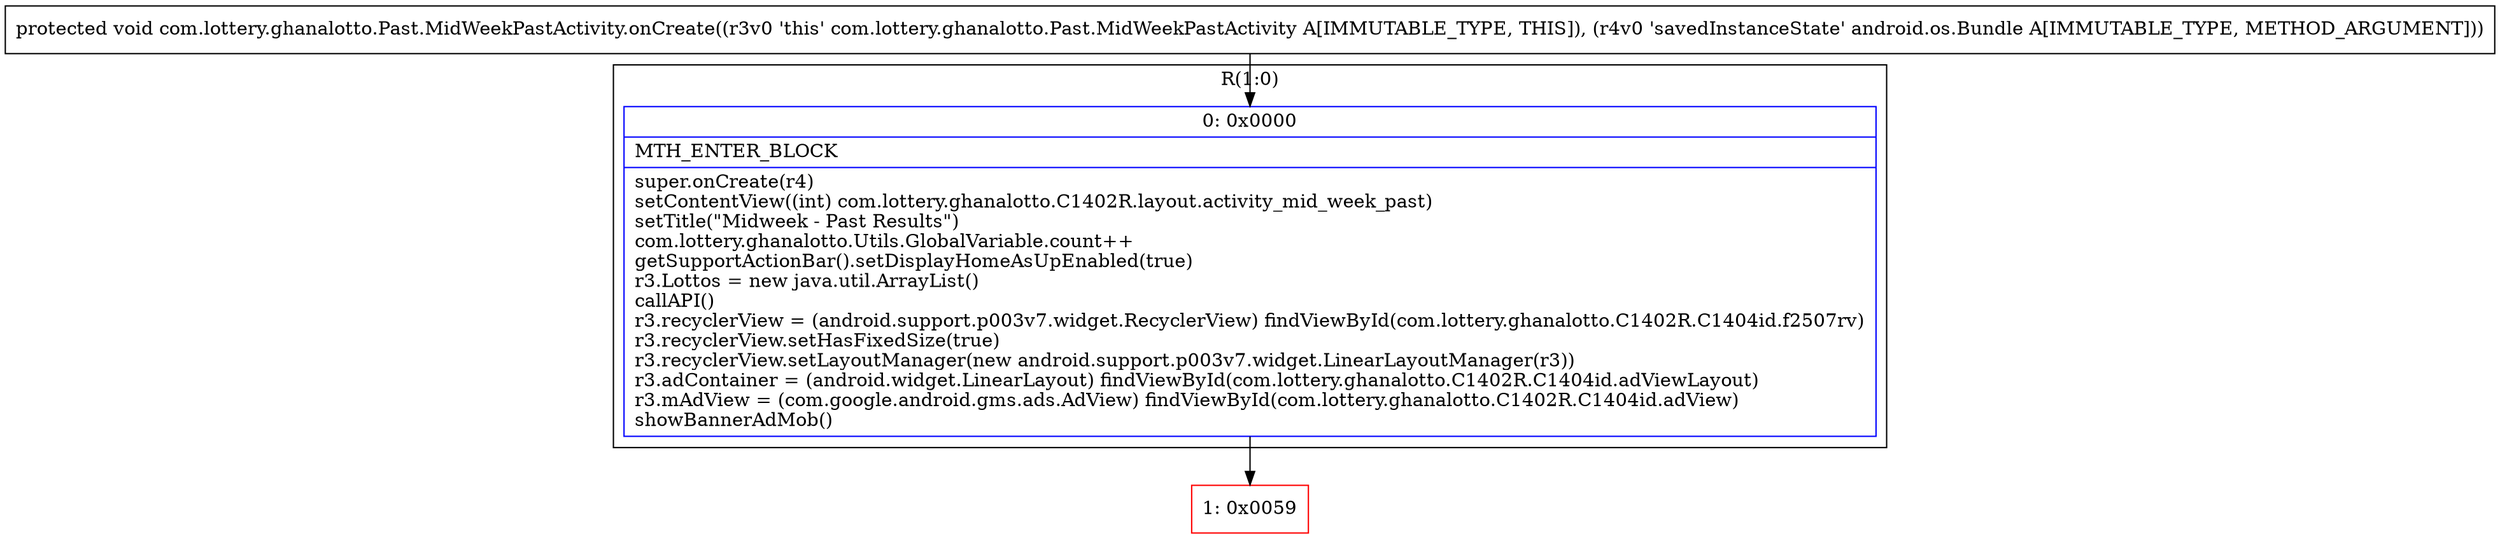 digraph "CFG forcom.lottery.ghanalotto.Past.MidWeekPastActivity.onCreate(Landroid\/os\/Bundle;)V" {
subgraph cluster_Region_1929763127 {
label = "R(1:0)";
node [shape=record,color=blue];
Node_0 [shape=record,label="{0\:\ 0x0000|MTH_ENTER_BLOCK\l|super.onCreate(r4)\lsetContentView((int) com.lottery.ghanalotto.C1402R.layout.activity_mid_week_past)\lsetTitle(\"Midweek \- Past Results\")\lcom.lottery.ghanalotto.Utils.GlobalVariable.count++\lgetSupportActionBar().setDisplayHomeAsUpEnabled(true)\lr3.Lottos = new java.util.ArrayList()\lcallAPI()\lr3.recyclerView = (android.support.p003v7.widget.RecyclerView) findViewById(com.lottery.ghanalotto.C1402R.C1404id.f2507rv)\lr3.recyclerView.setHasFixedSize(true)\lr3.recyclerView.setLayoutManager(new android.support.p003v7.widget.LinearLayoutManager(r3))\lr3.adContainer = (android.widget.LinearLayout) findViewById(com.lottery.ghanalotto.C1402R.C1404id.adViewLayout)\lr3.mAdView = (com.google.android.gms.ads.AdView) findViewById(com.lottery.ghanalotto.C1402R.C1404id.adView)\lshowBannerAdMob()\l}"];
}
Node_1 [shape=record,color=red,label="{1\:\ 0x0059}"];
MethodNode[shape=record,label="{protected void com.lottery.ghanalotto.Past.MidWeekPastActivity.onCreate((r3v0 'this' com.lottery.ghanalotto.Past.MidWeekPastActivity A[IMMUTABLE_TYPE, THIS]), (r4v0 'savedInstanceState' android.os.Bundle A[IMMUTABLE_TYPE, METHOD_ARGUMENT])) }"];
MethodNode -> Node_0;
Node_0 -> Node_1;
}

